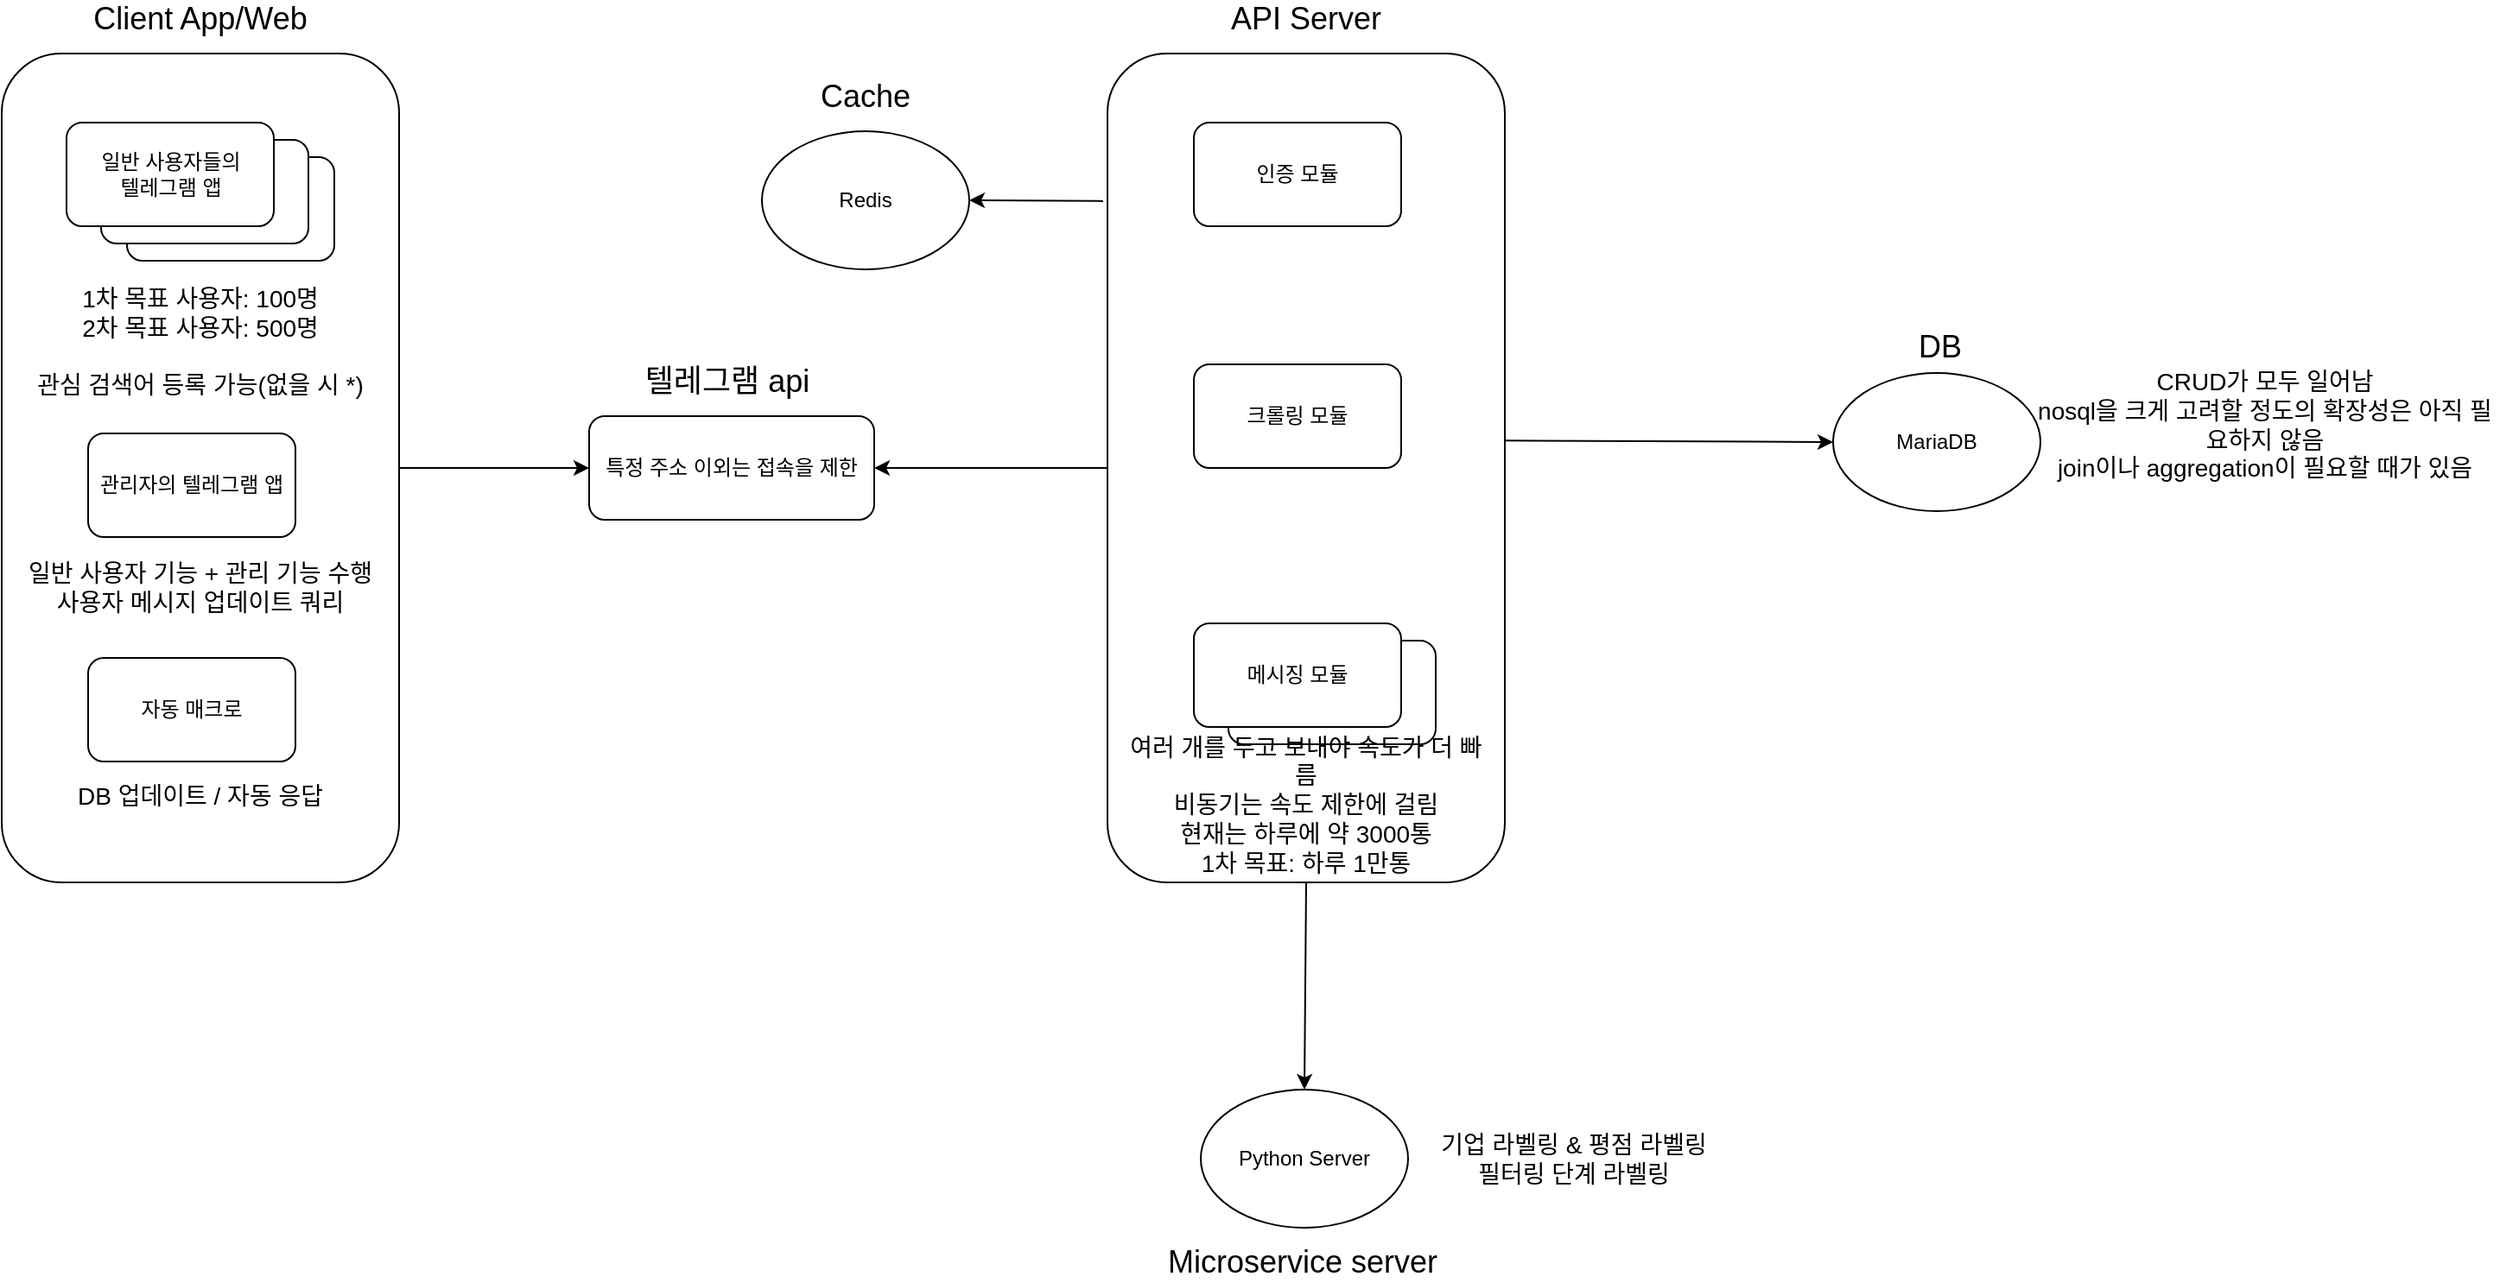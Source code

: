 <mxfile version="14.5.8" type="github">
  <diagram id="eLj3aVgySneOvlAXaPM4" name="Page-1">
    <mxGraphModel dx="1854" dy="1033" grid="1" gridSize="10" guides="1" tooltips="1" connect="1" arrows="1" fold="1" page="1" pageScale="1" pageWidth="850" pageHeight="1100" math="0" shadow="0">
      <root>
        <mxCell id="0" />
        <mxCell id="1" parent="0" />
        <mxCell id="HtDRZnCT5usAE7uKnQW1-2" value="Redis" style="ellipse;whiteSpace=wrap;html=1;" parent="1" vertex="1">
          <mxGeometry x="540" y="115" width="120" height="80" as="geometry" />
        </mxCell>
        <mxCell id="HtDRZnCT5usAE7uKnQW1-4" value="" style="rounded=1;whiteSpace=wrap;html=1;" parent="1" vertex="1">
          <mxGeometry x="740" y="70" width="230" height="480" as="geometry" />
        </mxCell>
        <mxCell id="HtDRZnCT5usAE7uKnQW1-5" value="&lt;font style=&quot;font-size: 18px&quot;&gt;API Server&lt;/font&gt;" style="text;html=1;strokeColor=none;fillColor=none;align=center;verticalAlign=middle;whiteSpace=wrap;rounded=0;" parent="1" vertex="1">
          <mxGeometry x="740" y="40" width="230" height="20" as="geometry" />
        </mxCell>
        <mxCell id="HtDRZnCT5usAE7uKnQW1-6" value="MariaDB" style="ellipse;whiteSpace=wrap;html=1;" parent="1" vertex="1">
          <mxGeometry x="1160" y="255" width="120" height="80" as="geometry" />
        </mxCell>
        <mxCell id="HtDRZnCT5usAE7uKnQW1-11" value="&lt;span style=&quot;font-size: 18px&quot;&gt;Cache&lt;/span&gt;" style="text;html=1;strokeColor=none;fillColor=none;align=center;verticalAlign=middle;whiteSpace=wrap;rounded=0;" parent="1" vertex="1">
          <mxGeometry x="510" y="85" width="180" height="20" as="geometry" />
        </mxCell>
        <mxCell id="HtDRZnCT5usAE7uKnQW1-12" value="크롤링 모듈" style="rounded=1;whiteSpace=wrap;html=1;" parent="1" vertex="1">
          <mxGeometry x="790" y="250" width="120" height="60" as="geometry" />
        </mxCell>
        <mxCell id="HtDRZnCT5usAE7uKnQW1-13" value="인증 모듈" style="rounded=1;whiteSpace=wrap;html=1;" parent="1" vertex="1">
          <mxGeometry x="790" y="110" width="120" height="60" as="geometry" />
        </mxCell>
        <mxCell id="HtDRZnCT5usAE7uKnQW1-14" value="메시징 모듈" style="rounded=1;whiteSpace=wrap;html=1;" parent="1" vertex="1">
          <mxGeometry x="810" y="410" width="120" height="60" as="geometry" />
        </mxCell>
        <mxCell id="HtDRZnCT5usAE7uKnQW1-15" value="&lt;font style=&quot;font-size: 14px&quot;&gt;CRUD가 모두 일어남&lt;br&gt;nosql을 크게 고려할 정도의 확장성은 아직 필요하지 않음&lt;br&gt;join이나 aggregation이 필요할 때가 있음&lt;br&gt;&lt;/font&gt;" style="text;html=1;strokeColor=none;fillColor=none;align=center;verticalAlign=middle;whiteSpace=wrap;rounded=0;" parent="1" vertex="1">
          <mxGeometry x="1275" y="230" width="270" height="110" as="geometry" />
        </mxCell>
        <mxCell id="HtDRZnCT5usAE7uKnQW1-16" value="메시징 모듈" style="rounded=1;whiteSpace=wrap;html=1;" parent="1" vertex="1">
          <mxGeometry x="790" y="400" width="120" height="60" as="geometry" />
        </mxCell>
        <mxCell id="HtDRZnCT5usAE7uKnQW1-17" value="&lt;font style=&quot;font-size: 14px&quot;&gt;여러 개를 두고 보내야 속도가 더 빠름&lt;br&gt;비동기는 속도 제한에 걸림&lt;br&gt;현재는 하루에 약 3000통&lt;br&gt;1차 목표: 하루 1만통&lt;br&gt;&lt;/font&gt;" style="text;html=1;strokeColor=none;fillColor=none;align=center;verticalAlign=middle;whiteSpace=wrap;rounded=0;" parent="1" vertex="1">
          <mxGeometry x="750" y="470" width="210" height="70" as="geometry" />
        </mxCell>
        <mxCell id="HtDRZnCT5usAE7uKnQW1-32" style="edgeStyle=orthogonalEdgeStyle;rounded=0;orthogonalLoop=1;jettySize=auto;html=1;" parent="1" source="HtDRZnCT5usAE7uKnQW1-19" target="HtDRZnCT5usAE7uKnQW1-30" edge="1">
          <mxGeometry relative="1" as="geometry" />
        </mxCell>
        <mxCell id="HtDRZnCT5usAE7uKnQW1-19" value="" style="rounded=1;whiteSpace=wrap;html=1;" parent="1" vertex="1">
          <mxGeometry x="100" y="70" width="230" height="480" as="geometry" />
        </mxCell>
        <mxCell id="HtDRZnCT5usAE7uKnQW1-21" value="&lt;span style=&quot;font-size: 18px&quot;&gt;Client App/Web&lt;/span&gt;" style="text;html=1;strokeColor=none;fillColor=none;align=center;verticalAlign=middle;whiteSpace=wrap;rounded=0;" parent="1" vertex="1">
          <mxGeometry x="100" y="40" width="230" height="20" as="geometry" />
        </mxCell>
        <mxCell id="HtDRZnCT5usAE7uKnQW1-22" value="관리자의 텔레그램 앱" style="rounded=1;whiteSpace=wrap;html=1;" parent="1" vertex="1">
          <mxGeometry x="150" y="290" width="120" height="60" as="geometry" />
        </mxCell>
        <mxCell id="HtDRZnCT5usAE7uKnQW1-24" value="일반 사용자들의 &lt;br&gt;텔레그램 앱" style="rounded=1;whiteSpace=wrap;html=1;" parent="1" vertex="1">
          <mxGeometry x="172.5" y="130" width="120" height="60" as="geometry" />
        </mxCell>
        <mxCell id="HtDRZnCT5usAE7uKnQW1-25" value="일반 사용자들의 &lt;br&gt;텔레그램 앱" style="rounded=1;whiteSpace=wrap;html=1;" parent="1" vertex="1">
          <mxGeometry x="157.5" y="120" width="120" height="60" as="geometry" />
        </mxCell>
        <mxCell id="HtDRZnCT5usAE7uKnQW1-26" value="일반 사용자들의 &lt;br&gt;텔레그램 앱" style="rounded=1;whiteSpace=wrap;html=1;" parent="1" vertex="1">
          <mxGeometry x="137.5" y="110" width="120" height="60" as="geometry" />
        </mxCell>
        <mxCell id="HtDRZnCT5usAE7uKnQW1-27" value="&lt;font style=&quot;font-size: 14px&quot;&gt;1차 목표 사용자: 100명&lt;br&gt;2차 목표 사용자: 500명&lt;br&gt;&lt;/font&gt;" style="text;html=1;strokeColor=none;fillColor=none;align=center;verticalAlign=middle;whiteSpace=wrap;rounded=0;" parent="1" vertex="1">
          <mxGeometry x="110" y="190" width="210" height="60" as="geometry" />
        </mxCell>
        <mxCell id="HtDRZnCT5usAE7uKnQW1-28" value="&lt;font style=&quot;font-size: 14px&quot;&gt;일반 사용자 기능 + 관리 기능 수행&lt;br&gt;사용자 메시지 업데이트 쿼리&lt;br&gt;&lt;br&gt;&lt;/font&gt;" style="text;html=1;strokeColor=none;fillColor=none;align=center;verticalAlign=middle;whiteSpace=wrap;rounded=0;" parent="1" vertex="1">
          <mxGeometry x="110" y="358" width="210" height="60" as="geometry" />
        </mxCell>
        <mxCell id="HtDRZnCT5usAE7uKnQW1-29" value="&lt;font style=&quot;font-size: 14px&quot;&gt;관심 검색어 등록 가능(없을 시 *)&lt;br&gt;&lt;br&gt;&lt;/font&gt;" style="text;html=1;strokeColor=none;fillColor=none;align=center;verticalAlign=middle;whiteSpace=wrap;rounded=0;" parent="1" vertex="1">
          <mxGeometry x="110" y="240" width="210" height="60" as="geometry" />
        </mxCell>
        <mxCell id="HtDRZnCT5usAE7uKnQW1-30" value="특정 주소 이외는 접속을 제한" style="rounded=1;whiteSpace=wrap;html=1;" parent="1" vertex="1">
          <mxGeometry x="440" y="280" width="165" height="60" as="geometry" />
        </mxCell>
        <mxCell id="HtDRZnCT5usAE7uKnQW1-31" value="&lt;span style=&quot;font-size: 18px&quot;&gt;텔레그램 api&lt;/span&gt;" style="text;html=1;strokeColor=none;fillColor=none;align=center;verticalAlign=middle;whiteSpace=wrap;rounded=0;" parent="1" vertex="1">
          <mxGeometry x="440" y="250" width="160" height="20" as="geometry" />
        </mxCell>
        <mxCell id="HtDRZnCT5usAE7uKnQW1-43" value="자동 매크로" style="rounded=1;whiteSpace=wrap;html=1;" parent="1" vertex="1">
          <mxGeometry x="150" y="420" width="120" height="60" as="geometry" />
        </mxCell>
        <mxCell id="HtDRZnCT5usAE7uKnQW1-44" value="&lt;font style=&quot;font-size: 14px&quot;&gt;DB 업데이트 / 자동 응답&lt;br&gt;&lt;/font&gt;" style="text;html=1;strokeColor=none;fillColor=none;align=center;verticalAlign=middle;whiteSpace=wrap;rounded=0;" parent="1" vertex="1">
          <mxGeometry x="110" y="470" width="210" height="60" as="geometry" />
        </mxCell>
        <mxCell id="vCd3wjRCf6RUoLRCjk4X-1" value="Python Server" style="ellipse;whiteSpace=wrap;html=1;" parent="1" vertex="1">
          <mxGeometry x="794" y="670" width="120" height="80" as="geometry" />
        </mxCell>
        <mxCell id="vCd3wjRCf6RUoLRCjk4X-3" value="&lt;font style=&quot;font-size: 14px&quot;&gt;기업 라벨링 &amp;amp; 평점 라벨링&lt;br&gt;필터링 단계 라벨링&lt;br&gt;&lt;/font&gt;" style="text;html=1;strokeColor=none;fillColor=none;align=center;verticalAlign=middle;whiteSpace=wrap;rounded=0;" parent="1" vertex="1">
          <mxGeometry x="920" y="672.5" width="180" height="75" as="geometry" />
        </mxCell>
        <mxCell id="YbltRk2Bnch6wnQ721Rb-1" value="" style="endArrow=classic;html=1;entryX=1;entryY=0.5;entryDx=0;entryDy=0;exitX=0;exitY=0.5;exitDx=0;exitDy=0;" edge="1" parent="1" source="HtDRZnCT5usAE7uKnQW1-4" target="HtDRZnCT5usAE7uKnQW1-30">
          <mxGeometry width="50" height="50" relative="1" as="geometry">
            <mxPoint x="650" y="400" as="sourcePoint" />
            <mxPoint x="700" y="350" as="targetPoint" />
          </mxGeometry>
        </mxCell>
        <mxCell id="YbltRk2Bnch6wnQ721Rb-2" value="" style="endArrow=classic;html=1;entryX=0;entryY=0.5;entryDx=0;entryDy=0;exitX=1.001;exitY=0.467;exitDx=0;exitDy=0;exitPerimeter=0;" edge="1" parent="1" source="HtDRZnCT5usAE7uKnQW1-4" target="HtDRZnCT5usAE7uKnQW1-6">
          <mxGeometry width="50" height="50" relative="1" as="geometry">
            <mxPoint x="980" y="295" as="sourcePoint" />
            <mxPoint x="700" y="350" as="targetPoint" />
          </mxGeometry>
        </mxCell>
        <mxCell id="YbltRk2Bnch6wnQ721Rb-3" value="" style="endArrow=classic;html=1;entryX=1;entryY=0.5;entryDx=0;entryDy=0;exitX=-0.011;exitY=0.178;exitDx=0;exitDy=0;exitPerimeter=0;" edge="1" parent="1" source="HtDRZnCT5usAE7uKnQW1-4" target="HtDRZnCT5usAE7uKnQW1-2">
          <mxGeometry width="50" height="50" relative="1" as="geometry">
            <mxPoint x="650" y="400" as="sourcePoint" />
            <mxPoint x="700" y="350" as="targetPoint" />
          </mxGeometry>
        </mxCell>
        <mxCell id="YbltRk2Bnch6wnQ721Rb-4" value="" style="endArrow=classic;html=1;entryX=0.5;entryY=0;entryDx=0;entryDy=0;exitX=0.5;exitY=1;exitDx=0;exitDy=0;" edge="1" parent="1" source="HtDRZnCT5usAE7uKnQW1-4" target="vCd3wjRCf6RUoLRCjk4X-1">
          <mxGeometry width="50" height="50" relative="1" as="geometry">
            <mxPoint x="850" y="560" as="sourcePoint" />
            <mxPoint x="700" y="350" as="targetPoint" />
          </mxGeometry>
        </mxCell>
        <mxCell id="YbltRk2Bnch6wnQ721Rb-5" value="&lt;span style=&quot;font-size: 18px&quot;&gt;DB&lt;/span&gt;" style="text;html=1;strokeColor=none;fillColor=none;align=center;verticalAlign=middle;whiteSpace=wrap;rounded=0;" vertex="1" parent="1">
          <mxGeometry x="1157" y="230" width="130" height="20" as="geometry" />
        </mxCell>
        <mxCell id="YbltRk2Bnch6wnQ721Rb-6" value="&lt;span style=&quot;font-size: 18px&quot;&gt;Microservice server&lt;/span&gt;" style="text;html=1;strokeColor=none;fillColor=none;align=center;verticalAlign=middle;whiteSpace=wrap;rounded=0;" vertex="1" parent="1">
          <mxGeometry x="763" y="760" width="180" height="20" as="geometry" />
        </mxCell>
      </root>
    </mxGraphModel>
  </diagram>
</mxfile>

